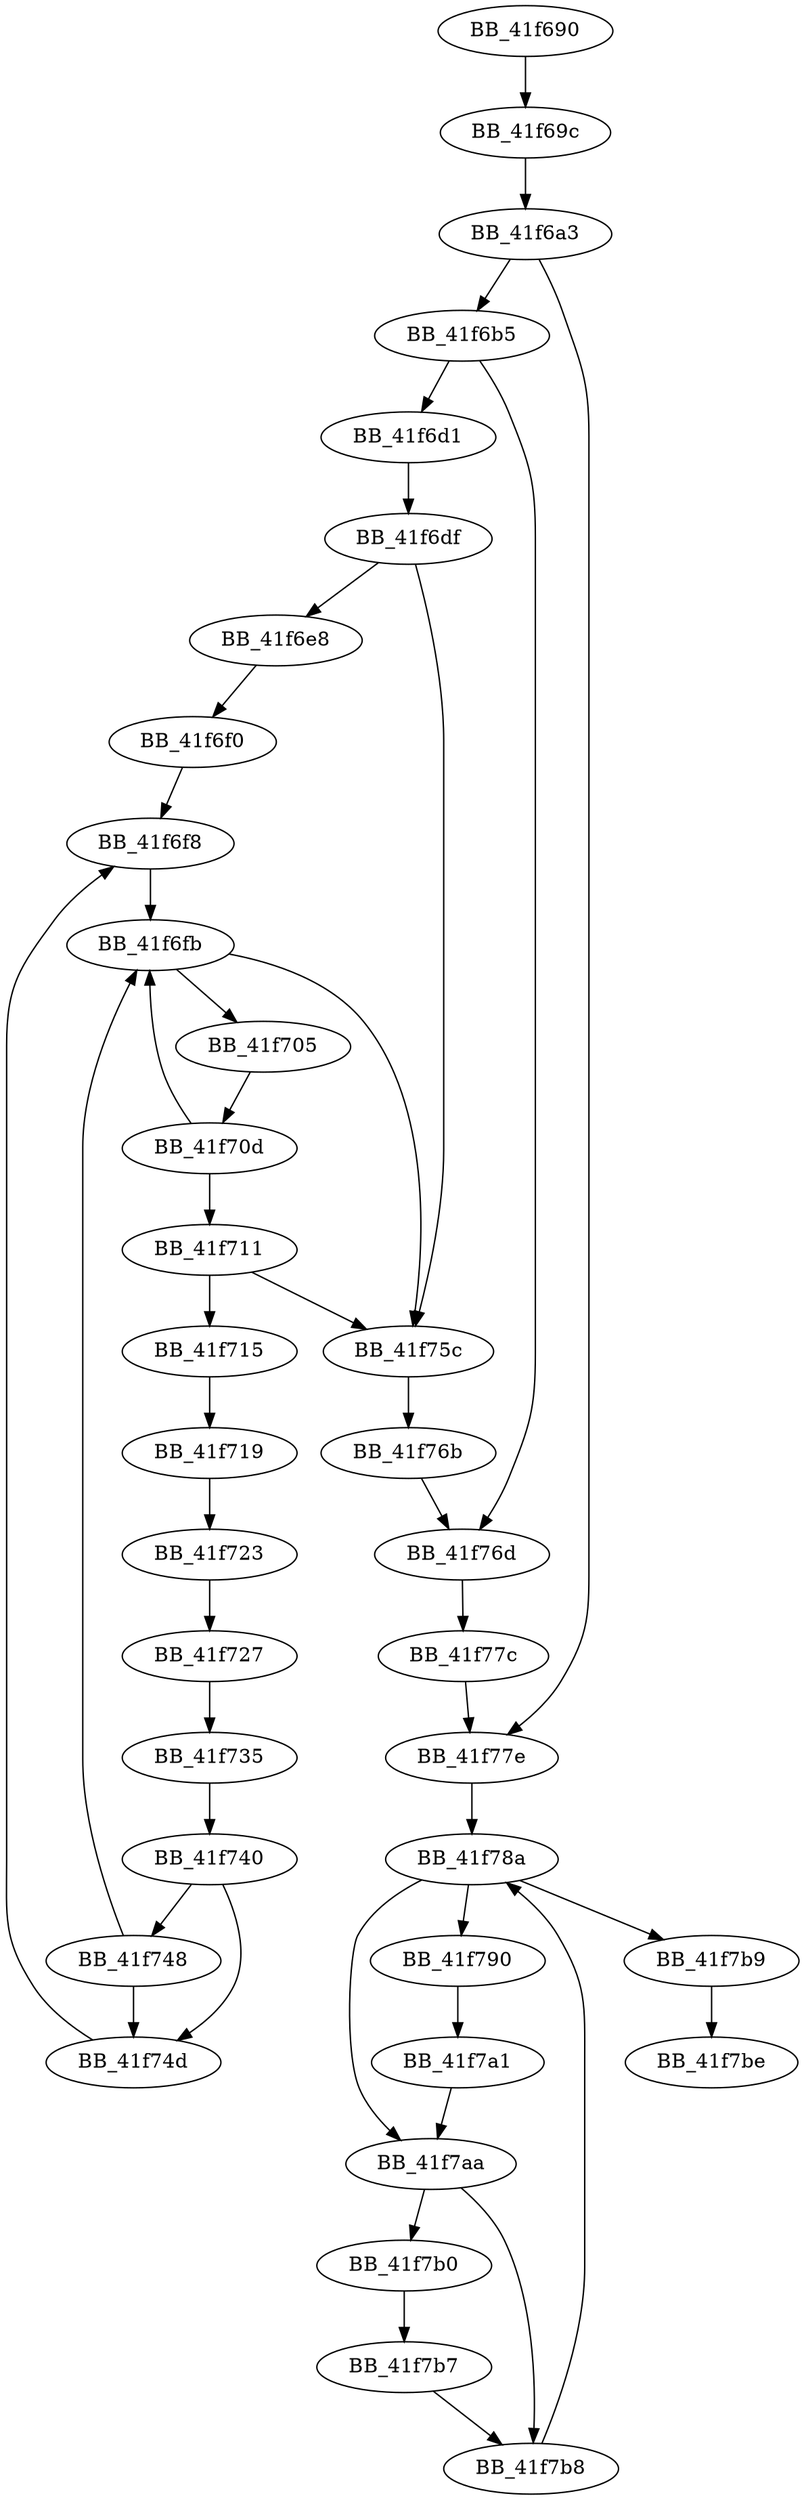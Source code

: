 DiGraph _doexit{
BB_41f690->BB_41f69c
BB_41f69c->BB_41f6a3
BB_41f6a3->BB_41f6b5
BB_41f6a3->BB_41f77e
BB_41f6b5->BB_41f6d1
BB_41f6b5->BB_41f76d
BB_41f6d1->BB_41f6df
BB_41f6df->BB_41f6e8
BB_41f6df->BB_41f75c
BB_41f6e8->BB_41f6f0
BB_41f6f0->BB_41f6f8
BB_41f6f8->BB_41f6fb
BB_41f6fb->BB_41f705
BB_41f6fb->BB_41f75c
BB_41f705->BB_41f70d
BB_41f70d->BB_41f6fb
BB_41f70d->BB_41f711
BB_41f711->BB_41f715
BB_41f711->BB_41f75c
BB_41f715->BB_41f719
BB_41f719->BB_41f723
BB_41f723->BB_41f727
BB_41f727->BB_41f735
BB_41f735->BB_41f740
BB_41f740->BB_41f748
BB_41f740->BB_41f74d
BB_41f748->BB_41f6fb
BB_41f748->BB_41f74d
BB_41f74d->BB_41f6f8
BB_41f75c->BB_41f76b
BB_41f76b->BB_41f76d
BB_41f76d->BB_41f77c
BB_41f77c->BB_41f77e
BB_41f77e->BB_41f78a
BB_41f78a->BB_41f790
BB_41f78a->BB_41f7aa
BB_41f78a->BB_41f7b9
BB_41f790->BB_41f7a1
BB_41f7a1->BB_41f7aa
BB_41f7aa->BB_41f7b0
BB_41f7aa->BB_41f7b8
BB_41f7b0->BB_41f7b7
BB_41f7b7->BB_41f7b8
BB_41f7b8->BB_41f78a
BB_41f7b9->BB_41f7be
}
